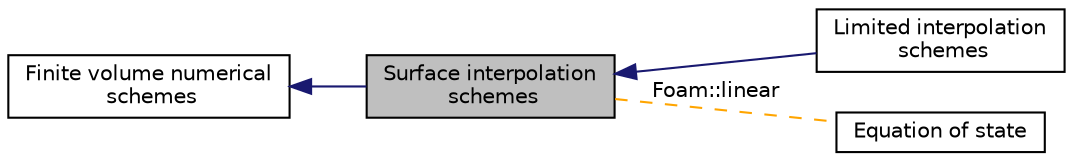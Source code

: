 digraph "Surface interpolation schemes"
{
  bgcolor="transparent";
  edge [fontname="Helvetica",fontsize="10",labelfontname="Helvetica",labelfontsize="10"];
  node [fontname="Helvetica",fontsize="10",shape=record];
  rankdir=LR;
  Node2 [label="Limited interpolation\l schemes",height=0.2,width=0.4,color="black",URL="$group__grpFvLimitedSurfaceInterpolationSchemes.html"];
  Node0 [label="Surface interpolation\l schemes",height=0.2,width=0.4,color="black", fillcolor="grey75", style="filled" fontcolor="black"];
  Node3 [label="Equation of state",height=0.2,width=0.4,color="black",URL="$group__grpSpecieEquationOfState.html"];
  Node1 [label="Finite volume numerical\l schemes",height=0.2,width=0.4,color="black",URL="$group__grpFvSchemes.html"];
  Node1->Node0 [shape=plaintext, color="midnightblue", dir="back", style="solid"];
  Node0->Node2 [shape=plaintext, color="midnightblue", dir="back", style="solid"];
  Node0->Node3 [shape=plaintext, label="Foam::linear", color="orange", dir="none", style="dashed"];
}
